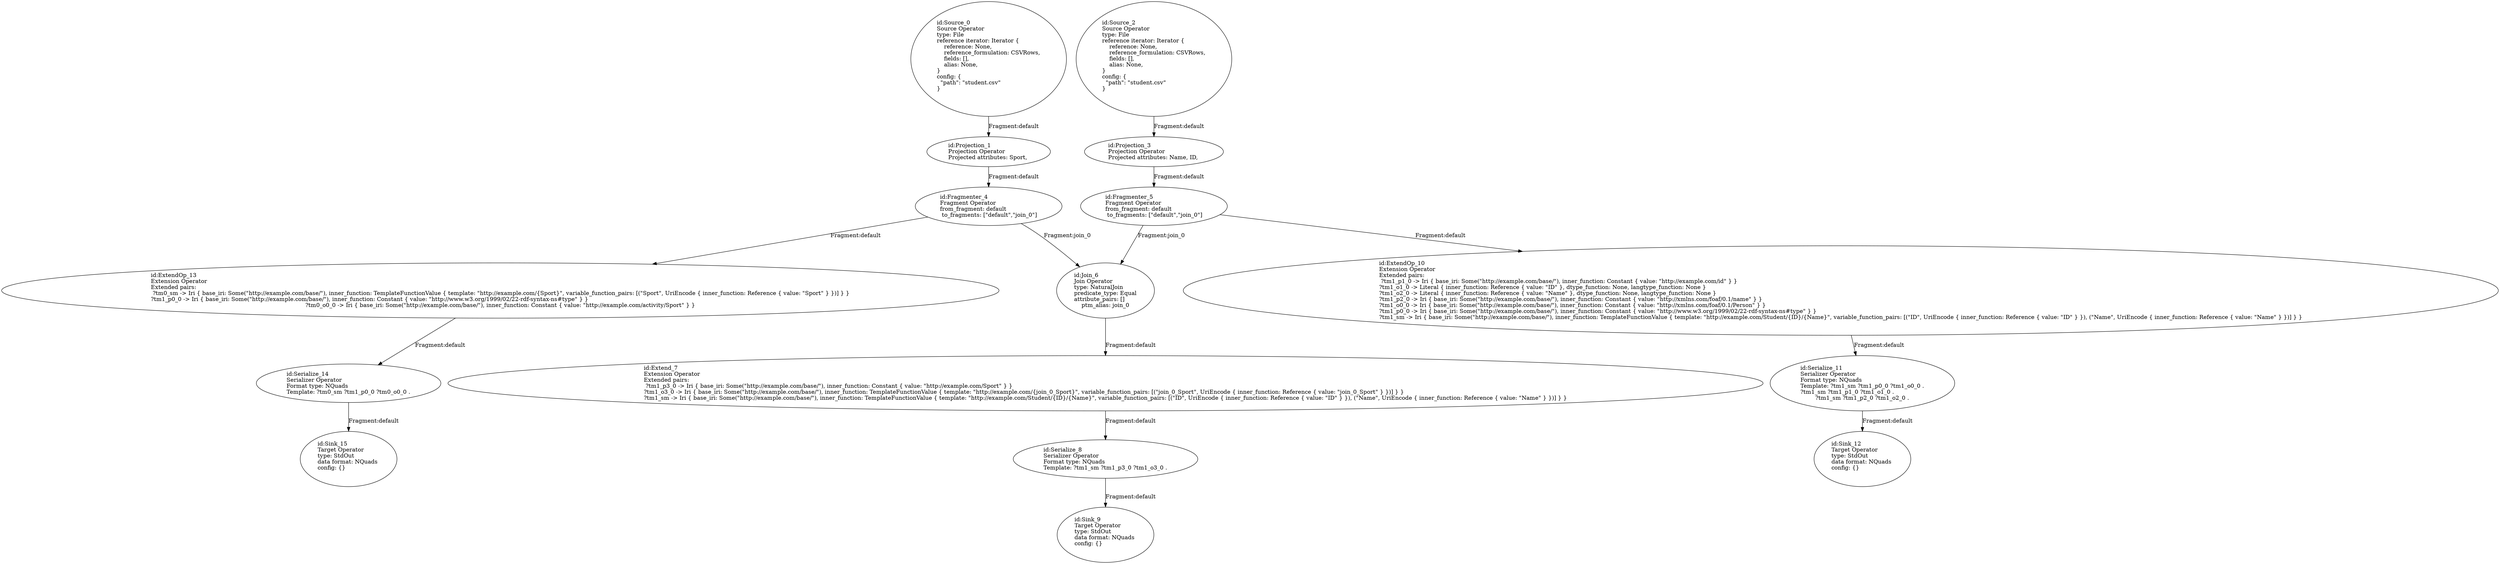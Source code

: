 digraph {
    0 [ label = "id:Source_0 \lSource Operator\ltype: File \lreference iterator: Iterator {\l    reference: None,\l    reference_formulation: CSVRows,\l    fields: [],\l    alias: None,\l} \lconfig: {\l  \"path\": \"student.csv\"\l}\l             " ]
    1 [ label = "id:Projection_1 \lProjection Operator\lProjected attributes: Sport, " ]
    2 [ label = "id:Source_2 \lSource Operator\ltype: File \lreference iterator: Iterator {\l    reference: None,\l    reference_formulation: CSVRows,\l    fields: [],\l    alias: None,\l} \lconfig: {\l  \"path\": \"student.csv\"\l}\l             " ]
    3 [ label = "id:Projection_3 \lProjection Operator\lProjected attributes: Name, ID, " ]
    4 [ label = "id:Fragmenter_4 \lFragment Operator\lfrom_fragment: default \l to_fragments: [\"default\",\"join_0\"]" ]
    5 [ label = "id:Fragmenter_5 \lFragment Operator\lfrom_fragment: default \l to_fragments: [\"default\",\"join_0\"]" ]
    6 [ label = "id:Join_6 \lJoin Operator\ltype: NaturalJoin\lpredicate_type: Equal\lattribute_pairs: []\lptm_alias: join_0" ]
    7 [ label = "id:Extend_7 \lExtension Operator\lExtended pairs: \l ?tm1_p3_0 -> Iri { base_iri: Some(\"http://example.com/base/\"), inner_function: Constant { value: \"http://example.com/Sport\" } }\l?tm1_o3_0 -> Iri { base_iri: Some(\"http://example.com/base/\"), inner_function: TemplateFunctionValue { template: \"http://example.com/{join_0_Sport}\", variable_function_pairs: [(\"join_0_Sport\", UriEncode { inner_function: Reference { value: \"join_0_Sport\" } })] } }\l?tm1_sm -> Iri { base_iri: Some(\"http://example.com/base/\"), inner_function: TemplateFunctionValue { template: \"http://example.com/Student/{ID}/{Name}\", variable_function_pairs: [(\"ID\", UriEncode { inner_function: Reference { value: \"ID\" } }), (\"Name\", UriEncode { inner_function: Reference { value: \"Name\" } })] } }" ]
    8 [ label = "id:Serialize_8 \lSerializer Operator\lFormat type: NQuads\lTemplate: ?tm1_sm ?tm1_p3_0 ?tm1_o3_0 ." ]
    9 [ label = "id:Sink_9 \lTarget Operator\ltype: StdOut \ldata format: NQuads \lconfig: {}\l             " ]
    10 [ label = "id:ExtendOp_10 \lExtension Operator\lExtended pairs: \l ?tm1_p1_0 -> Iri { base_iri: Some(\"http://example.com/base/\"), inner_function: Constant { value: \"http://example.com/id\" } }\l?tm1_o1_0 -> Literal { inner_function: Reference { value: \"ID\" }, dtype_function: None, langtype_function: None }\l?tm1_o2_0 -> Literal { inner_function: Reference { value: \"Name\" }, dtype_function: None, langtype_function: None }\l?tm1_p2_0 -> Iri { base_iri: Some(\"http://example.com/base/\"), inner_function: Constant { value: \"http://xmlns.com/foaf/0.1/name\" } }\l?tm1_o0_0 -> Iri { base_iri: Some(\"http://example.com/base/\"), inner_function: Constant { value: \"http://xmlns.com/foaf/0.1/Person\" } }\l?tm1_p0_0 -> Iri { base_iri: Some(\"http://example.com/base/\"), inner_function: Constant { value: \"http://www.w3.org/1999/02/22-rdf-syntax-ns#type\" } }\l?tm1_sm -> Iri { base_iri: Some(\"http://example.com/base/\"), inner_function: TemplateFunctionValue { template: \"http://example.com/Student/{ID}/{Name}\", variable_function_pairs: [(\"ID\", UriEncode { inner_function: Reference { value: \"ID\" } }), (\"Name\", UriEncode { inner_function: Reference { value: \"Name\" } })] } }" ]
    11 [ label = "id:Serialize_11 \lSerializer Operator\lFormat type: NQuads\lTemplate: ?tm1_sm ?tm1_p0_0 ?tm1_o0_0 .\l?tm1_sm ?tm1_p1_0 ?tm1_o1_0 .\l?tm1_sm ?tm1_p2_0 ?tm1_o2_0 ." ]
    12 [ label = "id:Sink_12 \lTarget Operator\ltype: StdOut \ldata format: NQuads \lconfig: {}\l             " ]
    13 [ label = "id:ExtendOp_13 \lExtension Operator\lExtended pairs: \l ?tm0_sm -> Iri { base_iri: Some(\"http://example.com/base/\"), inner_function: TemplateFunctionValue { template: \"http://example.com/{Sport}\", variable_function_pairs: [(\"Sport\", UriEncode { inner_function: Reference { value: \"Sport\" } })] } }\l?tm1_p0_0 -> Iri { base_iri: Some(\"http://example.com/base/\"), inner_function: Constant { value: \"http://www.w3.org/1999/02/22-rdf-syntax-ns#type\" } }\l?tm0_o0_0 -> Iri { base_iri: Some(\"http://example.com/base/\"), inner_function: Constant { value: \"http://example.com/activity/Sport\" } }" ]
    14 [ label = "id:Serialize_14 \lSerializer Operator\lFormat type: NQuads\lTemplate: ?tm0_sm ?tm1_p0_0 ?tm0_o0_0 ." ]
    15 [ label = "id:Sink_15 \lTarget Operator\ltype: StdOut \ldata format: NQuads \lconfig: {}\l             " ]
    0 -> 1 [ label = "Fragment:default" ]
    2 -> 3 [ label = "Fragment:default" ]
    1 -> 4 [ label = "Fragment:default" ]
    3 -> 5 [ label = "Fragment:default" ]
    5 -> 6 [ label = "Fragment:join_0" ]
    4 -> 6 [ label = "Fragment:join_0" ]
    6 -> 7 [ label = "Fragment:default" ]
    7 -> 8 [ label = "Fragment:default" ]
    8 -> 9 [ label = "Fragment:default" ]
    5 -> 10 [ label = "Fragment:default" ]
    10 -> 11 [ label = "Fragment:default" ]
    11 -> 12 [ label = "Fragment:default" ]
    4 -> 13 [ label = "Fragment:default" ]
    13 -> 14 [ label = "Fragment:default" ]
    14 -> 15 [ label = "Fragment:default" ]
}
